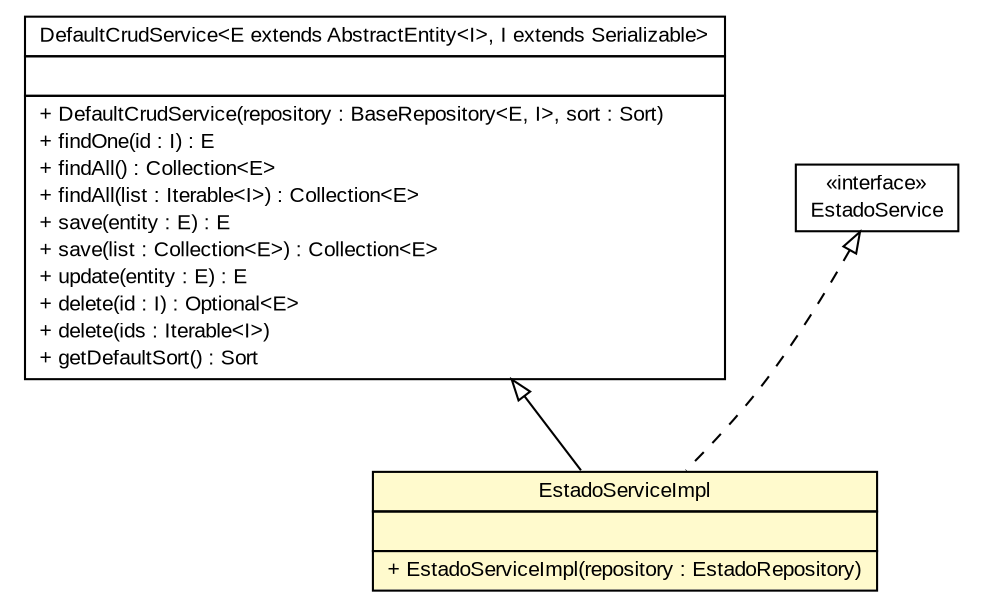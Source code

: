 #!/usr/local/bin/dot
#
# Class diagram 
# Generated by UMLGraph version R5_6 (http://www.umlgraph.org/)
#

digraph G {
	edge [fontname="arial",fontsize=10,labelfontname="arial",labelfontsize=10];
	node [fontname="arial",fontsize=10,shape=plaintext];
	nodesep=0.25;
	ranksep=0.5;
	// br.gov.to.sefaz.business.service.impl.DefaultCrudService<E extends br.gov.to.sefaz.persistence.entity.AbstractEntity<I>, I extends java.io.Serializable>
	c43385 [label=<<table title="br.gov.to.sefaz.business.service.impl.DefaultCrudService" border="0" cellborder="1" cellspacing="0" cellpadding="2" port="p" href="../../../../business/service/impl/DefaultCrudService.html">
		<tr><td><table border="0" cellspacing="0" cellpadding="1">
<tr><td align="center" balign="center"> DefaultCrudService&lt;E extends AbstractEntity&lt;I&gt;, I extends Serializable&gt; </td></tr>
		</table></td></tr>
		<tr><td><table border="0" cellspacing="0" cellpadding="1">
<tr><td align="left" balign="left">  </td></tr>
		</table></td></tr>
		<tr><td><table border="0" cellspacing="0" cellpadding="1">
<tr><td align="left" balign="left"> + DefaultCrudService(repository : BaseRepository&lt;E, I&gt;, sort : Sort) </td></tr>
<tr><td align="left" balign="left"> + findOne(id : I) : E </td></tr>
<tr><td align="left" balign="left"> + findAll() : Collection&lt;E&gt; </td></tr>
<tr><td align="left" balign="left"> + findAll(list : Iterable&lt;I&gt;) : Collection&lt;E&gt; </td></tr>
<tr><td align="left" balign="left"> + save(entity : E) : E </td></tr>
<tr><td align="left" balign="left"> + save(list : Collection&lt;E&gt;) : Collection&lt;E&gt; </td></tr>
<tr><td align="left" balign="left"> + update(entity : E) : E </td></tr>
<tr><td align="left" balign="left"> + delete(id : I) : Optional&lt;E&gt; </td></tr>
<tr><td align="left" balign="left"> + delete(ids : Iterable&lt;I&gt;) </td></tr>
<tr><td align="left" balign="left"> + getDefaultSort() : Sort </td></tr>
		</table></td></tr>
		</table>>, URL="../../../../business/service/impl/DefaultCrudService.html", fontname="arial", fontcolor="black", fontsize=10.0];
	// br.gov.to.sefaz.cat.business.service.EstadoService
	c43413 [label=<<table title="br.gov.to.sefaz.cat.business.service.EstadoService" border="0" cellborder="1" cellspacing="0" cellpadding="2" port="p" href="../EstadoService.html">
		<tr><td><table border="0" cellspacing="0" cellpadding="1">
<tr><td align="center" balign="center"> &#171;interface&#187; </td></tr>
<tr><td align="center" balign="center"> EstadoService </td></tr>
		</table></td></tr>
		</table>>, URL="../EstadoService.html", fontname="arial", fontcolor="black", fontsize=10.0];
	// br.gov.to.sefaz.cat.business.service.impl.EstadoServiceImpl
	c43416 [label=<<table title="br.gov.to.sefaz.cat.business.service.impl.EstadoServiceImpl" border="0" cellborder="1" cellspacing="0" cellpadding="2" port="p" bgcolor="lemonChiffon" href="./EstadoServiceImpl.html">
		<tr><td><table border="0" cellspacing="0" cellpadding="1">
<tr><td align="center" balign="center"> EstadoServiceImpl </td></tr>
		</table></td></tr>
		<tr><td><table border="0" cellspacing="0" cellpadding="1">
<tr><td align="left" balign="left">  </td></tr>
		</table></td></tr>
		<tr><td><table border="0" cellspacing="0" cellpadding="1">
<tr><td align="left" balign="left"> + EstadoServiceImpl(repository : EstadoRepository) </td></tr>
		</table></td></tr>
		</table>>, URL="./EstadoServiceImpl.html", fontname="arial", fontcolor="black", fontsize=10.0];
	//br.gov.to.sefaz.cat.business.service.impl.EstadoServiceImpl extends br.gov.to.sefaz.business.service.impl.DefaultCrudService<br.gov.to.sefaz.cat.persistence.entity.Estado, java.lang.String>
	c43385:p -> c43416:p [dir=back,arrowtail=empty];
	//br.gov.to.sefaz.cat.business.service.impl.EstadoServiceImpl implements br.gov.to.sefaz.cat.business.service.EstadoService
	c43413:p -> c43416:p [dir=back,arrowtail=empty,style=dashed];
}

